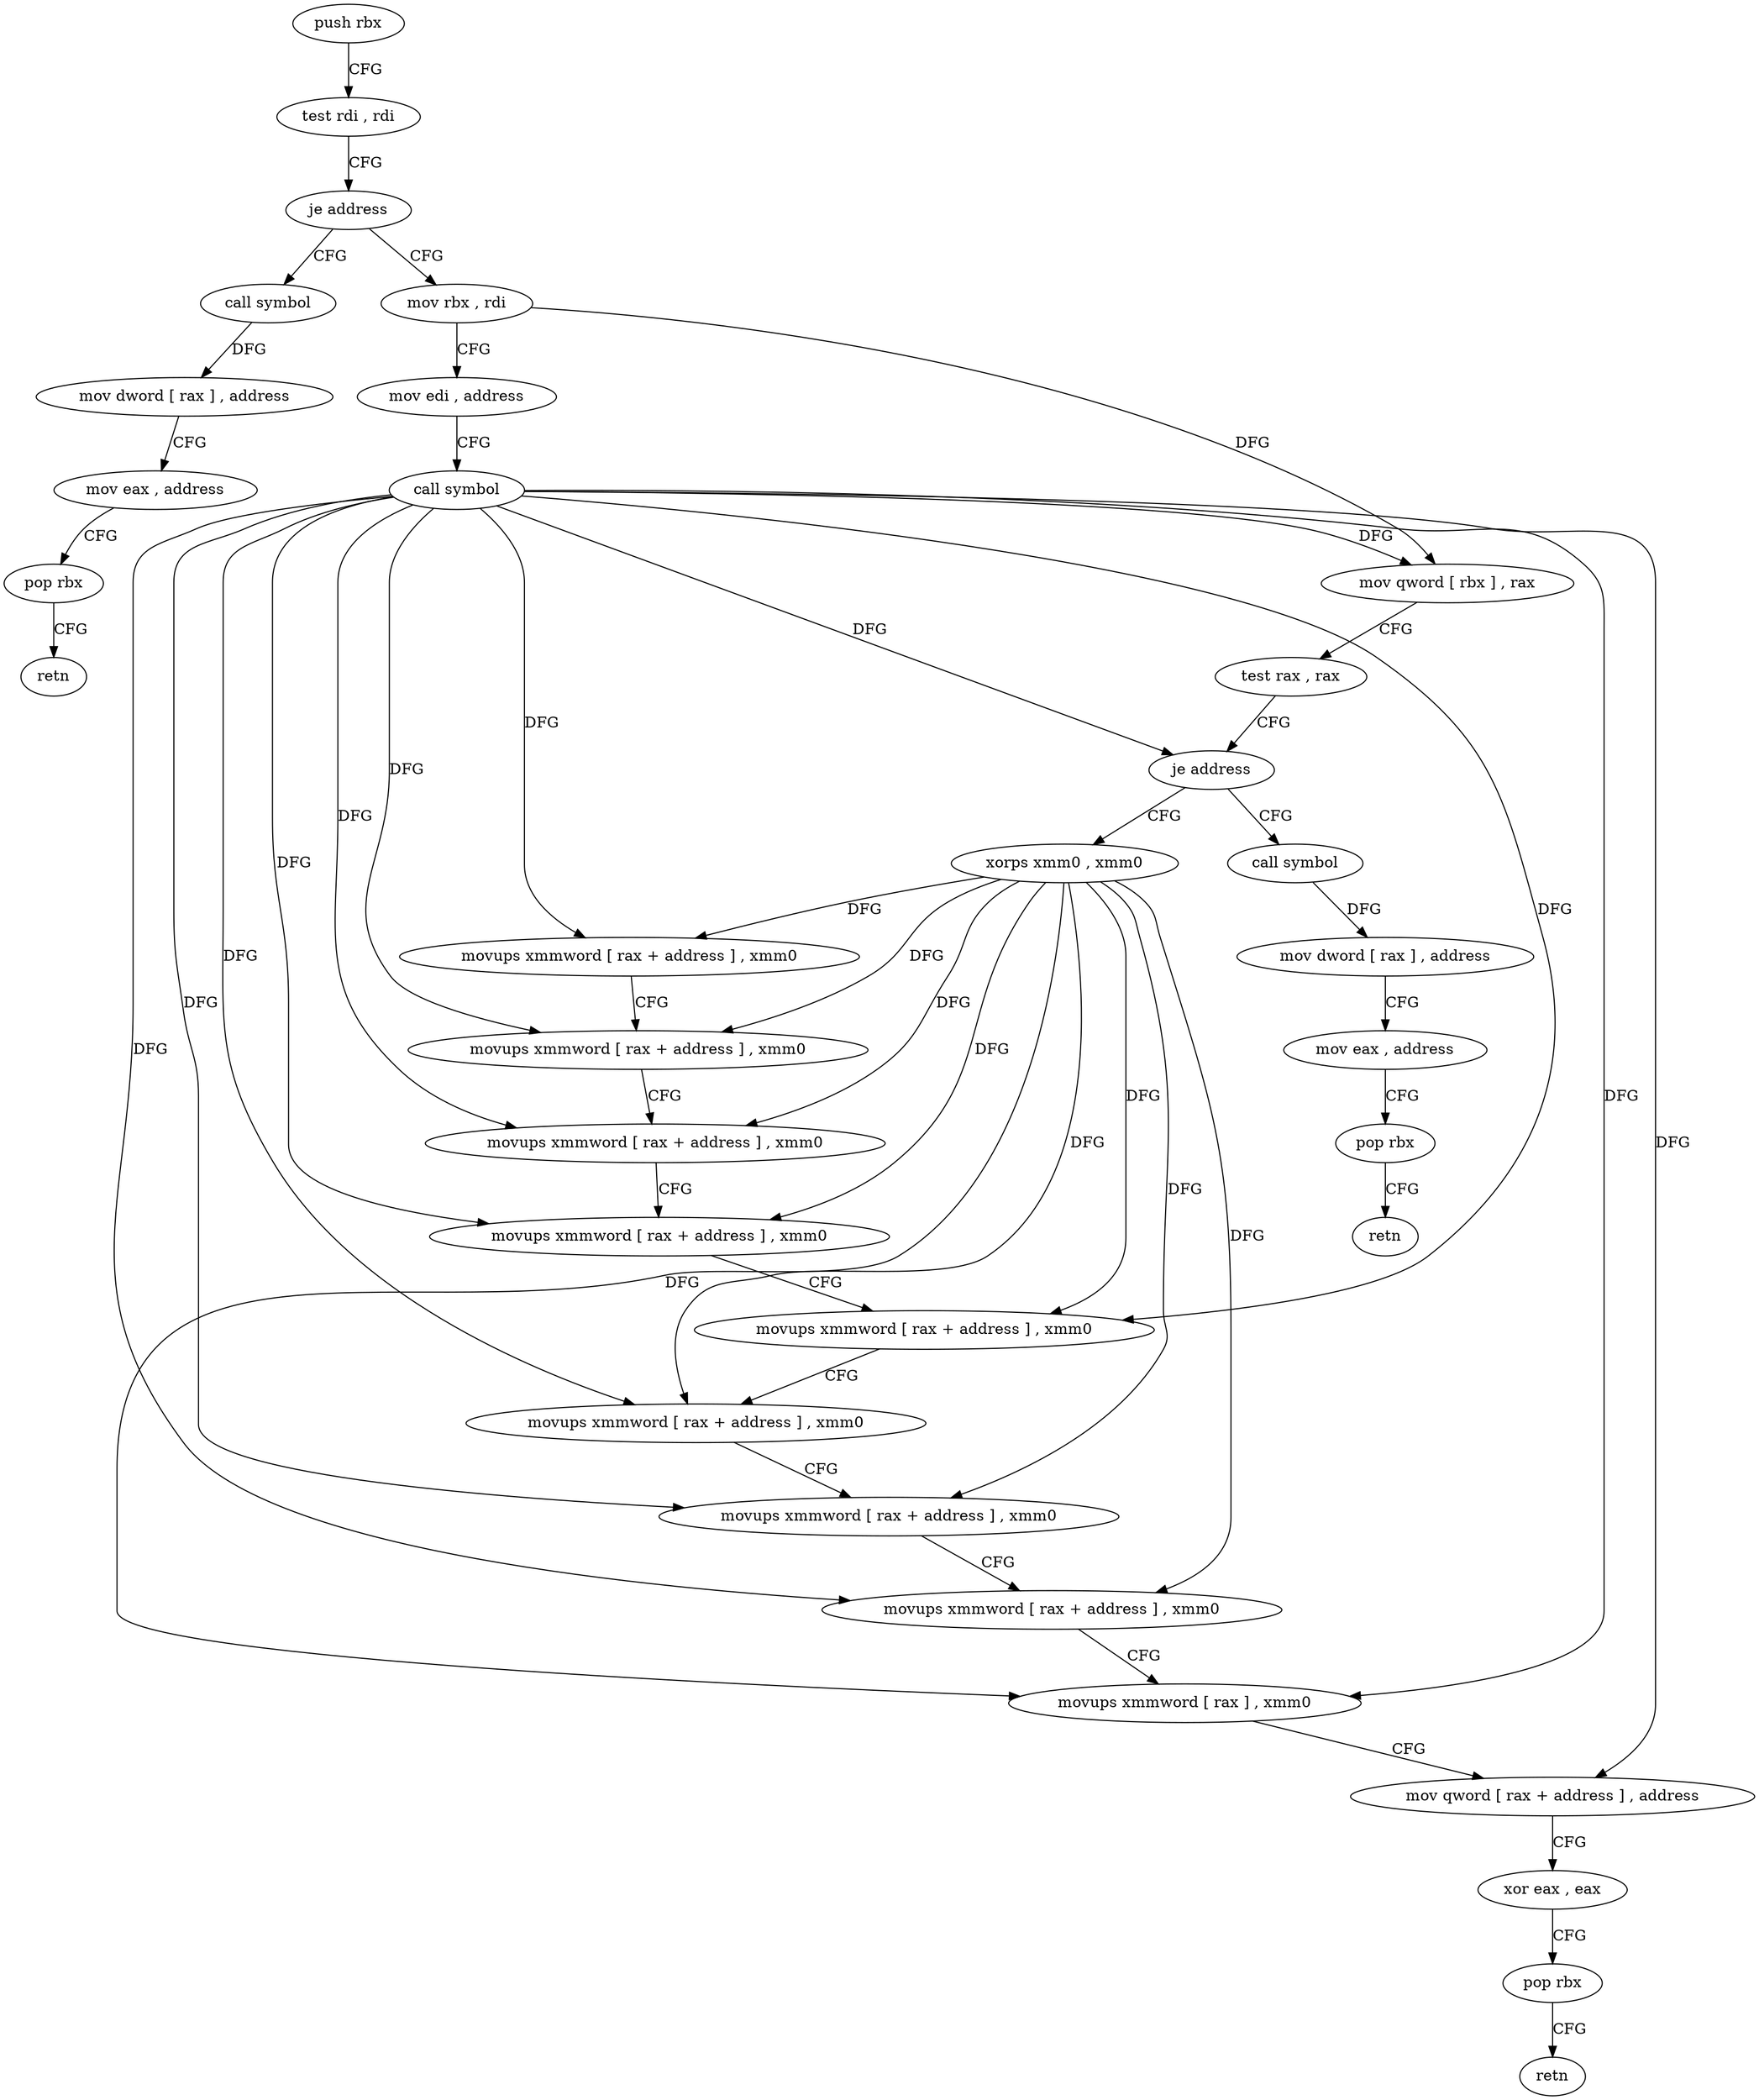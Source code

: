 digraph "func" {
"133296" [label = "push rbx" ]
"133297" [label = "test rdi , rdi" ]
"133300" [label = "je address" ]
"133379" [label = "call symbol" ]
"133302" [label = "mov rbx , rdi" ]
"133384" [label = "mov dword [ rax ] , address" ]
"133390" [label = "mov eax , address" ]
"133395" [label = "pop rbx" ]
"133396" [label = "retn" ]
"133305" [label = "mov edi , address" ]
"133310" [label = "call symbol" ]
"133315" [label = "mov qword [ rbx ] , rax" ]
"133318" [label = "test rax , rax" ]
"133321" [label = "je address" ]
"133397" [label = "call symbol" ]
"133323" [label = "xorps xmm0 , xmm0" ]
"133402" [label = "mov dword [ rax ] , address" ]
"133408" [label = "mov eax , address" ]
"133413" [label = "pop rbx" ]
"133414" [label = "retn" ]
"133326" [label = "movups xmmword [ rax + address ] , xmm0" ]
"133333" [label = "movups xmmword [ rax + address ] , xmm0" ]
"133337" [label = "movups xmmword [ rax + address ] , xmm0" ]
"133341" [label = "movups xmmword [ rax + address ] , xmm0" ]
"133345" [label = "movups xmmword [ rax + address ] , xmm0" ]
"133349" [label = "movups xmmword [ rax + address ] , xmm0" ]
"133353" [label = "movups xmmword [ rax + address ] , xmm0" ]
"133357" [label = "movups xmmword [ rax + address ] , xmm0" ]
"133361" [label = "movups xmmword [ rax ] , xmm0" ]
"133364" [label = "mov qword [ rax + address ] , address" ]
"133375" [label = "xor eax , eax" ]
"133377" [label = "pop rbx" ]
"133378" [label = "retn" ]
"133296" -> "133297" [ label = "CFG" ]
"133297" -> "133300" [ label = "CFG" ]
"133300" -> "133379" [ label = "CFG" ]
"133300" -> "133302" [ label = "CFG" ]
"133379" -> "133384" [ label = "DFG" ]
"133302" -> "133305" [ label = "CFG" ]
"133302" -> "133315" [ label = "DFG" ]
"133384" -> "133390" [ label = "CFG" ]
"133390" -> "133395" [ label = "CFG" ]
"133395" -> "133396" [ label = "CFG" ]
"133305" -> "133310" [ label = "CFG" ]
"133310" -> "133315" [ label = "DFG" ]
"133310" -> "133321" [ label = "DFG" ]
"133310" -> "133326" [ label = "DFG" ]
"133310" -> "133333" [ label = "DFG" ]
"133310" -> "133337" [ label = "DFG" ]
"133310" -> "133341" [ label = "DFG" ]
"133310" -> "133345" [ label = "DFG" ]
"133310" -> "133349" [ label = "DFG" ]
"133310" -> "133353" [ label = "DFG" ]
"133310" -> "133357" [ label = "DFG" ]
"133310" -> "133361" [ label = "DFG" ]
"133310" -> "133364" [ label = "DFG" ]
"133315" -> "133318" [ label = "CFG" ]
"133318" -> "133321" [ label = "CFG" ]
"133321" -> "133397" [ label = "CFG" ]
"133321" -> "133323" [ label = "CFG" ]
"133397" -> "133402" [ label = "DFG" ]
"133323" -> "133326" [ label = "DFG" ]
"133323" -> "133333" [ label = "DFG" ]
"133323" -> "133337" [ label = "DFG" ]
"133323" -> "133341" [ label = "DFG" ]
"133323" -> "133345" [ label = "DFG" ]
"133323" -> "133349" [ label = "DFG" ]
"133323" -> "133353" [ label = "DFG" ]
"133323" -> "133357" [ label = "DFG" ]
"133323" -> "133361" [ label = "DFG" ]
"133402" -> "133408" [ label = "CFG" ]
"133408" -> "133413" [ label = "CFG" ]
"133413" -> "133414" [ label = "CFG" ]
"133326" -> "133333" [ label = "CFG" ]
"133333" -> "133337" [ label = "CFG" ]
"133337" -> "133341" [ label = "CFG" ]
"133341" -> "133345" [ label = "CFG" ]
"133345" -> "133349" [ label = "CFG" ]
"133349" -> "133353" [ label = "CFG" ]
"133353" -> "133357" [ label = "CFG" ]
"133357" -> "133361" [ label = "CFG" ]
"133361" -> "133364" [ label = "CFG" ]
"133364" -> "133375" [ label = "CFG" ]
"133375" -> "133377" [ label = "CFG" ]
"133377" -> "133378" [ label = "CFG" ]
}

